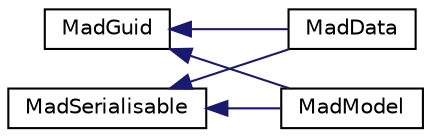 digraph "Graphical Class Hierarchy"
{
  edge [fontname="Helvetica",fontsize="10",labelfontname="Helvetica",labelfontsize="10"];
  node [fontname="Helvetica",fontsize="10",shape=record];
  rankdir="LR";
  Node1 [label="MadGuid",height=0.2,width=0.4,color="black", fillcolor="white", style="filled",URL="$class_mad_guid.html",tooltip="The MadGuid class An abstract base class that has a Globally Unique Identifier (GUID) to represent a ..."];
  Node1 -> Node2 [dir="back",color="midnightblue",fontsize="10",style="solid",fontname="Helvetica"];
  Node2 [label="MadData",height=0.2,width=0.4,color="black", fillcolor="white", style="filled",URL="$class_mad_data.html"];
  Node1 -> Node3 [dir="back",color="midnightblue",fontsize="10",style="solid",fontname="Helvetica"];
  Node3 [label="MadModel",height=0.2,width=0.4,color="black", fillcolor="white", style="filled",URL="$class_mad_model.html",tooltip="The MadModel class, to represent a ModelTheme."];
  Node4 [label="MadSerialisable",height=0.2,width=0.4,color="black", fillcolor="white", style="filled",URL="$class_mad_serialisable.html"];
  Node4 -> Node2 [dir="back",color="midnightblue",fontsize="10",style="solid",fontname="Helvetica"];
  Node4 -> Node3 [dir="back",color="midnightblue",fontsize="10",style="solid",fontname="Helvetica"];
}
